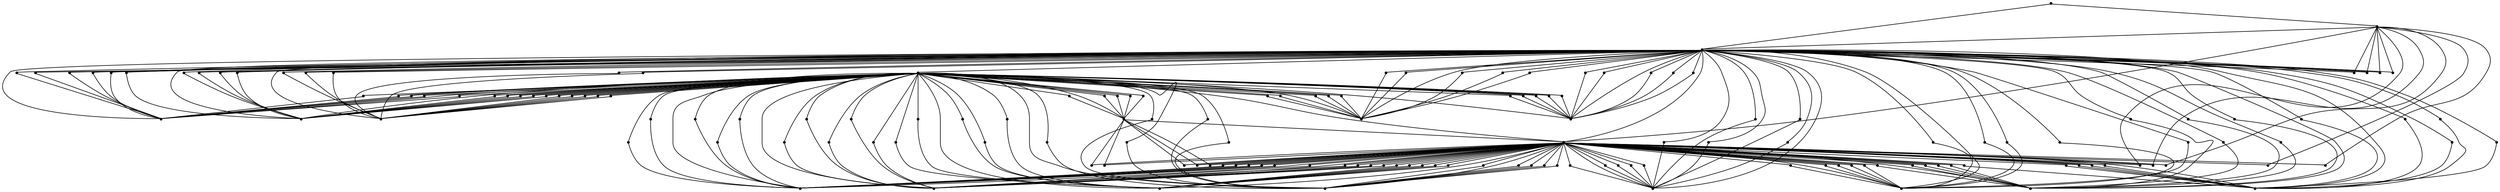 graph {
  node [shape=point,comment="{\"directed\":false,\"doi\":\"10.1007/978-3-030-68766-3_7\",\"figure\":\"1 (1)\"}"]

  v0 [pos="1527.0880281971395,332.96034925213644"]
  v1 [pos="1455.6204332507066,247.98119344492204"]
  v2 [pos="1525.4472244610715,707.4486812411807"]
  v3 [pos="1455.6204332507066,795.2825404858199"]
  v4 [pos="1520.5037018981923,344.36199433947365"]
  v5 [pos="1518.863820194181,696.0471633291202"]
  v6 [pos="1513.921346840194,355.763639426811"]
  v7 [pos="1512.2815923130179,684.6453910665061"]
  v8 [pos="1506.645305733529,520.6839024524043"]
  v9 [pos="1366.5125209970274,453.09049720517794"]
  v10 [pos="1398.9552045296623,502.2269545362692"]
  v11 [pos="1405.5395308286093,490.8251822736552"]
  v12 [pos="1507.3380697501389,367.165411689425"]
  v13 [pos="1402.9537078229241,704.0648014771587"]
  v14 [pos="1323.9578165168189,567.2407364697017"]
  v15 [pos="1429.2839229101394,749.6757057859174"]
  v16 [pos="1376.6234609415003,658.4582211278096"]
  v17 [pos="1437.1612878887645,357.055485888136"]
  v18 [pos="1391.0809871777133,436.87132545890654"]
  v19 [pos="1450.330067663494,334.25219571346145"]
  v20 [pos="1421.8755225120362,382.93857974010007"]
  v21 [pos="1412.1218858866077,479.42366436159466"]
  v22 [pos="1500.7546654832481,378.56705677676223"]
  v23 [pos="1401.6806041121947,417.9145787051059"]
  v24 [pos="1417.4143498916044,391.26054832542445"]
  v25 [pos="1393.2814007837317,389.4435951463587"]
  v26 [pos="1463.4946506026556,311.4487783635102"]
  v27 [pos="1397.6633422357118,425.4654835874362"]
  v28 [pos="1430.578932830766,368.45937243972617"]
  v29 [pos="1426.3772327487504,351.0098593753527"]
  v30 [pos="1375.8932115526572,436.3463459164426"]
  v31 [pos="1410.831994833606,402.6665173721716"]
  v32 [pos="1392.37075105388,513.6327964077395"]
  v33 [pos="1443.7466633966037,345.6538408007988"]
  v34 [pos="1456.9122955446571,322.85055062612423"]
  v35 [pos="1364.870540875232,587.3186604634159"]
  v36 [pos="1397.3153228256513,538.186272741181"]
  v37 [pos="1505.6992372550196,673.2436188038921"]
  v38 [pos="1403.8976778836495,549.5880450037951"]
  v39 [pos="1420.233542390241,657.4705779284939"]
  v40 [pos="1435.5193077669692,683.3535446051812"]
  v41 [pos="1409.1901418886462,637.7467099052786"]
  v42 [pos="1424.7363018358471,689.3961507051415"]
  v43 [pos="1461.8526704808603,728.96444891394"]
  v44 [pos="1415.772369769809,649.1484821678927"]
  v45 [pos="1428.9369527089707,671.9477027337109"]
  v46 [pos="1448.688087541699,706.1568347798557"]
  v47 [pos="1499.1170093738565,661.8421008918317"]
  v48 [pos="1455.2704425996972,717.562676651326"]
  v49 [pos="1400.0407224081835,622.494578963488"]
  v50 [pos="1374.2554282664305,604.0628117521513"]
  v51 [pos="1389.4391342327533,603.5419018185437"]
  v52 [pos="1442.1037612427517,694.7593864766515"]
  v53 [pos="1396.0213621139164,614.9434197306041"]
  v54 [pos="1410.482004182597,560.9854933069992"]
  v55 [pos="1391.6415190797202,650.9653081716817"]
  v56 [pos="1390.7329677676528,526.7804308697107"]
  v57 [pos="1190.656335493603,705.006661576841"]
  v58 [pos="1429.2839229101394,293.58790096954783"]
  v59 [pos="1402.9537078229241,339.1988052783066"]
  v60 [pos="1323.9578165168189,476.0229974610403"]
  v61 [pos="1376.6234609415003,384.8055128029325"]
  v62 [pos="1395.0805396798673,271.9513167838668"]
  v63 [pos="1393.4418343615835,768.4617833183066"]
  v64 [pos="1388.4972625898122,283.3488922623477"]
  v65 [pos="1386.859479303585,757.0602654062461"]
  v66 [pos="1381.9149075318137,294.75473413381803"]
  v67 [pos="1380.2771242455865,745.6544235347758"]
  v68 [pos="1379.3770937814902,323.8757105320841"]
  v69 [pos="1377.7351136596951,716.533319961233"]
  v70 [pos="1375.3326796506506,306.15637922115536"]
  v71 [pos="1373.6906995288552,734.2569752315717"]
  v72 [pos="1368.748226174868,317.5539546996363"]
  v73 [pos="1367.108471647692,722.8552029689577"]
  v74 [pos="1362.6410037739083,371.7535141490846"]
  v75 [pos="1362.1649490848129,328.9638661799629"]
  v76 [pos="1360.9981016200563,668.6556435195093"]
  v77 [pos="1360.5261165896939,711.4493610974873"]
  v78 [pos="1353.9772090394044,343.73692785419973"]
  v79 [pos="1352.3352289176091,696.6721026391174"]
  v80 [pos="1348.9993169367594,351.76308674578104"]
  v81 [pos="1347.3615336505322,688.6460709228128"]
  v82 [pos="1344.654892651221,227.63238611170982"]
  v83 [pos="1343.0129125294256,812.7767715568841"]
  v84 [pos="1342.416961878761,363.1689286172515"]
  v85 [pos="1340.7791785925338,677.2442986601988"]
  v86 [pos="1338.0725375932225,239.03403119904704"]
  v87 [pos="1336.4305574714272,801.3749992942701"]
  v88 [pos="1333.7822906395627,378.7171236033387"]
  v89 [pos="1332.1403105177674,661.6920340652553"]
  v90 [pos="1331.4903097120591,250.43567628638414"]
  v91 [pos="1330.715166900322,410.2634597046889"]
  v92 [pos="1329.8462311724802,789.9734813822097"]
  v93 [pos="1329.2502805218153,385.9681491830696"]
  v94 [pos="1329.0710883607426,630.1497675727612"]
  v95 [pos="1327.610398817804,654.4410084855242"]
  v96 [pos="1324.9058562362768,261.83732137372147"]
  v97 [pos="1267.0716816326922,628.5829681630818"]
  v98 [pos="1323.261904873533,778.5717091195957"]
  v99 [pos="1322.6680526406521,397.3708434664402"]
  v100 [pos="1321.0281709366411,643.0351666140539"]
  v101 [pos="1320.9021068985548,426.75758439931485"]
  v102 [pos="1319.2632744034356,613.6515732692791"]
  v103 [pos="1318.3215299373298,273.2390936363355"]
  v104 [pos="1316.6795498155345,767.1699368569816"]
  v105 [pos="1275.2958896356506,400.4284868517543"]
  v106 [pos="1273.6539095138553,639.9847404256958"]
  v107 [pos="1268.713534577652,411.82618950551216"]
  v108 [pos="1262.129208278705,423.2320313769824"]
  v109 [pos="1260.4872281569096,617.1801467044345"]
  v110 [pos="1255.5447548029224,434.6335492890429"]
  v111 [pos="1253.9029018579624,605.7753540289975"]
  v112 [pos="1243.3220435067021,441.6887249425639"]
  v113 [pos="1243.3199450889183,520.6839024524043"]
  v114 [pos="1190.656335493603,336.3608889774141"]
  v115 [pos="1243.3220435067021,599.6788256116911"]
  v116 [pos="1230.1574605675407,441.688724942564"]
  v117 [pos="1230.1574605675407,599.6788256116911"]
  v118 [pos="1216.988680792811,441.6887249425639"]
  v119 [pos="1216.988680792811,599.6788256116911"]
  v120 [pos="1203.8240978536494,441.6887249425639"]
  v121 [pos="1203.8240978536494,494.35073529598753"]
  v122 [pos="1203.8240978536494,547.0168152582675"]
  v123 [pos="1203.8240978536494,599.6788256116911"]
  v124 [pos="1058.9968345921825,415.3558121367008"]
  v125 [pos="1045.830121441028,415.3558121367008"]
  v126 [pos="1032.6634718782916,415.3558121367008"]
  v127 [pos="1045.830121441028,481.18631369748414"]
  v128 [pos="1115.3870434066835,481.4821233912271"]
  v129 [pos="1085.3302608944914,481.18631369748414"]
  v130 [pos="1155.7768802063665,481.4821233912272"]
  v131 [pos="1177.4907351397583,481.18631369748414"]
  v132 [pos="1164.3261522005969,481.18631369748414"]
  v133 [pos="1184.6303472962525,494.59669228124085"]
  v134 [pos="1135.3193416414329,502.98949749572034"]
  v135 [pos="1019.4967905213458,415.3558121367008"]
  v136 [pos="1072.1625303286537,415.3558121367008"]
  v137 [pos="1137.9927894867055,481.18631369748414"]
  v138 [pos="1098.4948438336528,481.18631369748414"]
  v139 [pos="1072.1625303286537,481.18631369748414"]
  v140 [pos="1085.486497636775,493.54647884575934"]
  v141 [pos="1124.8271573386521,481.18631369748414"]
  v142 [pos="1058.9968345921825,481.18631369748414"]
  v143 [pos="1032.6634718782914,481.18631369748414"]
  v144 [pos="1085.486497636775,547.8170020996395"]
  v145 [pos="1085.3302608944914,560.1812368567709"]
  v146 [pos="1184.6303472962525,546.7667886641578"]
  v147 [pos="1135.3193416414324,538.3739834496782"]
  v148 [pos="1072.1625303286537,560.1812368567709"]
  v149 [pos="1115.387043406683,559.8854271630278"]
  v150 [pos="1137.9927894867055,560.1812368567709"]
  v151 [pos="1124.8271573386521,560.1812368567709"]
  v152 [pos="1177.4907351397583,560.1812368567709"]
  v153 [pos="1019.4967905213458,626.0117384175542"]
  v154 [pos="1045.830121441028,560.1812368567709"]
  v155 [pos="1072.1625303286537,626.0117384175542"]
  v156 [pos="1155.776880206367,559.8854271630278"]
  v157 [pos="1164.3261522005969,560.1812368567709"]
  v158 [pos="1032.6634718782916,560.181236856771"]
  v159 [pos="1098.4948438336532,560.181236856771"]
  v160 [pos="1058.9968345921825,560.1812368567709"]
  v161 [pos="1085.3281624767073,520.6839024524043"]
  v162 [pos="979.9998940771851,520.6839024524043"]
  v163 [pos="1032.6624067722948,520.6839024524043"]
  v164 [pos="1137.9948879044896,520.6839024524043"]
  v165 [pos="1032.6634718782911,626.0117384175542"]
  v166 [pos="1045.830121441028,626.0117384175542"]
  v167 [pos="1058.9968345921825,626.0117384175542"]

  v0 -- v1 [id="-1",pos="1527.0880281971395,332.96034925213644 1455.6204332507066,247.98119344492204 1455.6204332507066,247.98119344492204 1455.6204332507066,247.98119344492204"]
  v162 -- v114 [id="-2",pos="979.9998940771851,520.6839024524043 1190.656335493603,336.3608889774141 1190.656335493603,336.3608889774141 1190.656335493603,336.3608889774141"]
  v153 -- v162 [id="-3",pos="1019.4967905213458,626.0117384175542 979.9998940771851,520.6839024524043 979.9998940771851,520.6839024524043 979.9998940771851,520.6839024524043"]
  v135 -- v162 [id="-4",pos="1019.4967905213458,415.3558121367008 979.9998940771851,520.6839024524043 979.9998940771851,520.6839024524043 979.9998940771851,520.6839024524043"]
  v2 -- v3 [id="-5",pos="1525.4472244610715,707.4486812411807 1455.6204332507066,795.2825404858199 1455.6204332507066,795.2825404858199 1455.6204332507066,795.2825404858199"]
  v4 -- v1 [id="-6",pos="1520.5037018981923,344.36199433947365 1455.6204332507066,247.98119344492204 1455.6204332507066,247.98119344492204 1455.6204332507066,247.98119344492204"]
  v5 -- v3 [id="-7",pos="1518.863820194181,696.0471633291202 1455.6204332507066,795.2825404858199 1455.6204332507066,795.2825404858199 1455.6204332507066,795.2825404858199"]
  v6 -- v1 [id="-8",pos="1513.921346840194,355.763639426811 1455.6204332507066,247.98119344492204 1455.6204332507066,247.98119344492204 1455.6204332507066,247.98119344492204"]
  v7 -- v3 [id="-9",pos="1512.2815923130179,684.6453910665061 1455.6204332507066,795.2825404858199 1455.6204332507066,795.2825404858199 1455.6204332507066,795.2825404858199"]
  v8 -- v9 [id="-10",pos="1506.645305733529,520.6839024524043 1366.5125209970274,453.09049720517794 1366.5125209970274,453.09049720517794 1366.5125209970274,453.09049720517794"]
  v8 -- v10 [id="-11",pos="1506.645305733529,520.6839024524043 1398.9552045296623,502.2269545362692 1398.9552045296623,502.2269545362692 1398.9552045296623,502.2269545362692"]
  v165 -- v162 [id="-12",pos="1032.6634718782911,626.0117384175542 979.9998940771851,520.6839024524043 979.9998940771851,520.6839024524043 979.9998940771851,520.6839024524043"]
  v158 -- v163 [id="-13",pos="1032.6634718782916,560.181236856771 1032.6624067722948,520.6839024524043 1032.6624067722948,520.6839024524043 1032.6624067722948,520.6839024524043"]
  v163 -- v114 [id="-14",pos="1032.6624067722948,520.6839024524043 1190.656335493603,336.3608889774141 1190.656335493603,336.3608889774141 1190.656335493603,336.3608889774141"]
  v143 -- v163 [id="-15",pos="1032.6634718782914,481.18631369748414 1032.6624067722948,520.6839024524043 1032.6624067722948,520.6839024524043 1032.6624067722948,520.6839024524043"]
  v126 -- v162 [id="-16",pos="1032.6634718782916,415.3558121367008 979.9998940771851,520.6839024524043 979.9998940771851,520.6839024524043 979.9998940771851,520.6839024524043"]
  v8 -- v11 [id="-17",pos="1506.645305733529,520.6839024524043 1405.5395308286093,490.8251822736552 1405.5395308286093,490.8251822736552 1405.5395308286093,490.8251822736552"]
  v8 -- v6 [id="-18",pos="1506.645305733529,520.6839024524043 1513.921346840194,355.763639426811 1513.921346840194,355.763639426811 1513.921346840194,355.763639426811"]
  v166 -- v162 [id="-19",pos="1045.830121441028,626.0117384175542 979.9998940771851,520.6839024524043 979.9998940771851,520.6839024524043 979.9998940771851,520.6839024524043"]
  v154 -- v163 [id="-20",pos="1045.830121441028,560.1812368567709 1032.6624067722948,520.6839024524043 1032.6624067722948,520.6839024524043 1032.6624067722948,520.6839024524043"]
  v127 -- v163 [id="-21",pos="1045.830121441028,481.18631369748414 1032.6624067722948,520.6839024524043 1032.6624067722948,520.6839024524043 1032.6624067722948,520.6839024524043"]
  v125 -- v162 [id="-22",pos="1045.830121441028,415.3558121367008 979.9998940771851,520.6839024524043 979.9998940771851,520.6839024524043 979.9998940771851,520.6839024524043"]
  v167 -- v162 [id="-23",pos="1058.9968345921825,626.0117384175542 979.9998940771851,520.6839024524043 979.9998940771851,520.6839024524043 979.9998940771851,520.6839024524043"]
  v160 -- v163 [id="-24",pos="1058.9968345921825,560.1812368567709 1032.6624067722948,520.6839024524043 1032.6624067722948,520.6839024524043 1032.6624067722948,520.6839024524043"]
  v142 -- v163 [id="-25",pos="1058.9968345921825,481.18631369748414 1032.6624067722948,520.6839024524043 1032.6624067722948,520.6839024524043 1032.6624067722948,520.6839024524043"]
  v124 -- v162 [id="-26",pos="1058.9968345921825,415.3558121367008 979.9998940771851,520.6839024524043 979.9998940771851,520.6839024524043 979.9998940771851,520.6839024524043"]
  v155 -- v162 [id="-27",pos="1072.1625303286537,626.0117384175542 979.9998940771851,520.6839024524043 979.9998940771851,520.6839024524043 979.9998940771851,520.6839024524043"]
  v148 -- v163 [id="-28",pos="1072.1625303286537,560.1812368567709 1032.6624067722948,520.6839024524043 1032.6624067722948,520.6839024524043 1032.6624067722948,520.6839024524043"]
  v139 -- v163 [id="-29",pos="1072.1625303286537,481.18631369748414 1032.6624067722948,520.6839024524043 1032.6624067722948,520.6839024524043 1032.6624067722948,520.6839024524043"]
  v136 -- v162 [id="-30",pos="1072.1625303286537,415.3558121367008 979.9998940771851,520.6839024524043 979.9998940771851,520.6839024524043 979.9998940771851,520.6839024524043"]
  v8 -- v4 [id="-31",pos="1506.645305733529,520.6839024524043 1520.5037018981923,344.36199433947365 1520.5037018981923,344.36199433947365 1520.5037018981923,344.36199433947365"]
  v145 -- v163 [id="-32",pos="1085.3302608944914,560.1812368567709 1032.6624067722948,520.6839024524043 1032.6624067722948,520.6839024524043 1032.6624067722948,520.6839024524043"]
  v161 -- v114 [id="-33",pos="1085.3281624767073,520.6839024524043 1190.656335493603,336.3608889774141 1190.656335493603,336.3608889774141 1190.656335493603,336.3608889774141"]
  v129 -- v163 [id="-34",pos="1085.3302608944914,481.18631369748414 1032.6624067722948,520.6839024524043 1032.6624067722948,520.6839024524043 1032.6624067722948,520.6839024524043"]
  v144 -- v161 [id="-35",pos="1085.486497636775,547.8170020996395 1085.3281624767073,520.6839024524043 1085.3281624767073,520.6839024524043 1085.3281624767073,520.6839024524043"]
  v140 -- v161 [id="-36",pos="1085.486497636775,493.54647884575934 1085.3281624767073,520.6839024524043 1085.3281624767073,520.6839024524043 1085.3281624767073,520.6839024524043"]
  v8 -- v12 [id="-37",pos="1506.645305733529,520.6839024524043 1507.3380697501389,367.165411689425 1507.3380697501389,367.165411689425 1507.3380697501389,367.165411689425"]
  v8 -- v13 [id="-38",pos="1506.645305733529,520.6839024524043 1402.9537078229241,704.0648014771587 1402.9537078229241,704.0648014771587 1402.9537078229241,704.0648014771587"]
  v8 -- v14 [id="-39",pos="1506.645305733529,520.6839024524043 1323.9578165168189,567.2407364697017 1323.9578165168189,567.2407364697017 1323.9578165168189,567.2407364697017"]
  v8 -- v15 [id="-40",pos="1506.645305733529,520.6839024524043 1429.2839229101394,749.6757057859174 1429.2839229101394,749.6757057859174 1429.2839229101394,749.6757057859174"]
  v8 -- v3 [id="-41",pos="1506.645305733529,520.6839024524043 1455.6204332507066,795.2825404858199 1455.6204332507066,795.2825404858199 1455.6204332507066,795.2825404858199"]
  v8 -- v16 [id="-42",pos="1506.645305733529,520.6839024524043 1376.6234609415003,658.4582211278096 1376.6234609415003,658.4582211278096 1376.6234609415003,658.4582211278096"]
  v8 -- v17 [id="-43",pos="1506.645305733529,520.6839024524043 1437.1612878887645,357.055485888136 1437.1612878887645,357.055485888136 1437.1612878887645,357.055485888136"]
  v8 -- v18 [id="-44",pos="1506.645305733529,520.6839024524043 1391.0809871777133,436.87132545890654 1391.0809871777133,436.87132545890654 1391.0809871777133,436.87132545890654"]
  v159 -- v161 [id="-45",pos="1098.4948438336532,560.181236856771 1085.3281624767073,520.6839024524043 1085.3281624767073,520.6839024524043 1085.3281624767073,520.6839024524043"]
  v138 -- v161 [id="-46",pos="1098.4948438336528,481.18631369748414 1085.3281624767073,520.6839024524043 1085.3281624767073,520.6839024524043 1085.3281624767073,520.6839024524043"]
  v8 -- v19 [id="-47",pos="1506.645305733529,520.6839024524043 1450.330067663494,334.25219571346145 1450.330067663494,334.25219571346145 1450.330067663494,334.25219571346145"]
  v8 -- v20 [id="-48",pos="1506.645305733529,520.6839024524043 1421.8755225120362,382.93857974010007 1421.8755225120362,382.93857974010007 1421.8755225120362,382.93857974010007"]
  v8 -- v21 [id="-49",pos="1506.645305733529,520.6839024524043 1412.1218858866077,479.42366436159466 1412.1218858866077,479.42366436159466 1412.1218858866077,479.42366436159466"]
  v8 -- v22 [id="-50",pos="1506.645305733529,520.6839024524043 1500.7546654832481,378.56705677676223 1500.7546654832481,378.56705677676223 1500.7546654832481,378.56705677676223"]
  v8 -- v23 [id="-51",pos="1506.645305733529,520.6839024524043 1401.6806041121947,417.9145787051059 1401.6806041121947,417.9145787051059 1401.6806041121947,417.9145787051059"]
  v149 -- v161 [id="-52",pos="1115.387043406683,559.8854271630278 1085.3281624767073,520.6839024524043 1085.3281624767073,520.6839024524043 1085.3281624767073,520.6839024524043"]
  v128 -- v161 [id="-53",pos="1115.3870434066835,481.4821233912271 1085.3281624767073,520.6839024524043 1085.3281624767073,520.6839024524043 1085.3281624767073,520.6839024524043"]
  v151 -- v161 [id="-54",pos="1124.8271573386521,560.1812368567709 1085.3281624767073,520.6839024524043 1085.3281624767073,520.6839024524043 1085.3281624767073,520.6839024524043"]
  v141 -- v161 [id="-55",pos="1124.8271573386521,481.18631369748414 1085.3281624767073,520.6839024524043 1085.3281624767073,520.6839024524043 1085.3281624767073,520.6839024524043"]
  v147 -- v164 [id="-56",pos="1135.3193416414324,538.3739834496782 1137.9948879044896,520.6839024524043 1137.9948879044896,520.6839024524043 1137.9948879044896,520.6839024524043"]
  v134 -- v164 [id="-57",pos="1135.3193416414329,502.98949749572034 1137.9948879044896,520.6839024524043 1137.9948879044896,520.6839024524043 1137.9948879044896,520.6839024524043"]
  v150 -- v161 [id="-58",pos="1137.9927894867055,560.1812368567709 1085.3281624767073,520.6839024524043 1085.3281624767073,520.6839024524043 1085.3281624767073,520.6839024524043"]
  v164 -- v114 [id="-59",pos="1137.9948879044896,520.6839024524043 1190.656335493603,336.3608889774141 1190.656335493603,336.3608889774141 1190.656335493603,336.3608889774141"]
  v137 -- v161 [id="-60",pos="1137.9927894867055,481.18631369748414 1085.3281624767073,520.6839024524043 1085.3281624767073,520.6839024524043 1085.3281624767073,520.6839024524043"]
  v156 -- v164 [id="-61",pos="1155.776880206367,559.8854271630278 1137.9948879044896,520.6839024524043 1137.9948879044896,520.6839024524043 1137.9948879044896,520.6839024524043"]
  v130 -- v164 [id="-62",pos="1155.7768802063665,481.4821233912272 1137.9948879044896,520.6839024524043 1137.9948879044896,520.6839024524043 1137.9948879044896,520.6839024524043"]
  v157 -- v164 [id="-63",pos="1164.3261522005969,560.1812368567709 1137.9948879044896,520.6839024524043 1137.9948879044896,520.6839024524043 1137.9948879044896,520.6839024524043"]
  v132 -- v164 [id="-64",pos="1164.3261522005969,481.18631369748414 1137.9948879044896,520.6839024524043 1137.9948879044896,520.6839024524043 1137.9948879044896,520.6839024524043"]
  v152 -- v164 [id="-65",pos="1177.4907351397583,560.1812368567709 1137.9948879044896,520.6839024524043 1137.9948879044896,520.6839024524043 1137.9948879044896,520.6839024524043"]
  v131 -- v164 [id="-66",pos="1177.4907351397583,481.18631369748414 1137.9948879044896,520.6839024524043 1137.9948879044896,520.6839024524043 1137.9948879044896,520.6839024524043"]
  v146 -- v164 [id="-67",pos="1184.6303472962525,546.7667886641578 1137.9948879044896,520.6839024524043 1137.9948879044896,520.6839024524043 1137.9948879044896,520.6839024524043"]
  v133 -- v164 [id="-68",pos="1184.6303472962525,494.59669228124085 1137.9948879044896,520.6839024524043 1137.9948879044896,520.6839024524043 1137.9948879044896,520.6839024524043"]
  v57 -- v97 [id="-69",pos="1190.656335493603,705.006661576841 1267.0716816326922,628.5829681630818 1267.0716816326922,628.5829681630818 1267.0716816326922,628.5829681630818"]
  v57 -- v109 [id="-70",pos="1190.656335493603,705.006661576841 1260.4872281569096,617.1801467044345 1260.4872281569096,617.1801467044345 1260.4872281569096,617.1801467044345"]
  v57 -- v98 [id="-71",pos="1190.656335493603,705.006661576841 1323.261904873533,778.5717091195957 1323.261904873533,778.5717091195957 1323.261904873533,778.5717091195957"]
  v57 -- v102 [id="-72",pos="1190.656335493603,705.006661576841 1319.2632744034356,613.6515732692791 1319.2632744034356,613.6515732692791 1319.2632744034356,613.6515732692791"]
  v57 -- v87 [id="-73",pos="1190.656335493603,705.006661576841 1336.4305574714272,801.3749992942701 1336.4305574714272,801.3749992942701 1336.4305574714272,801.3749992942701"]
  v57 -- v92 [id="-74",pos="1190.656335493603,705.006661576841 1329.8462311724802,789.9734813822097 1329.8462311724802,789.9734813822097 1329.8462311724802,789.9734813822097"]
  v57 -- v114 [id="-75",pos="1190.656335493603,705.006661576841 1190.656335493603,336.3608889774141 1190.656335493603,336.3608889774141 1190.656335493603,336.3608889774141"]
  v114 -- v8 [id="-76",pos="1190.656335493603,336.3608889774141 1506.645305733529,520.6839024524043 1506.645305733529,520.6839024524043 1506.645305733529,520.6839024524043"]
  v57 -- v167 [id="-77",pos="1190.656335493603,705.006661576841 1058.9968345921825,626.0117384175542 1058.9968345921825,626.0117384175542 1058.9968345921825,626.0117384175542"]
  v57 -- v122 [id="-78",pos="1190.656335493603,705.006661576841 1203.8240978536494,547.0168152582675 1203.8240978536494,547.0168152582675 1203.8240978536494,547.0168152582675"]
  v57 -- v166 [id="-79",pos="1190.656335493603,705.006661576841 1045.830121441028,626.0117384175542 1045.830121441028,626.0117384175542 1045.830121441028,626.0117384175542"]
  v57 -- v119 [id="-80",pos="1190.656335493603,705.006661576841 1216.988680792811,599.6788256116911 1216.988680792811,599.6788256116911 1216.988680792811,599.6788256116911"]
  v57 -- v165 [id="-81",pos="1190.656335493603,705.006661576841 1032.6634718782911,626.0117384175542 1032.6634718782911,626.0117384175542 1032.6634718782911,626.0117384175542"]
  v57 -- v117 [id="-82",pos="1190.656335493603,705.006661576841 1230.1574605675407,599.6788256116911 1230.1574605675407,599.6788256116911 1230.1574605675407,599.6788256116911"]
  v57 -- v164 [id="-83",pos="1190.656335493603,705.006661576841 1137.9948879044896,520.6839024524043 1137.9948879044896,520.6839024524043 1137.9948879044896,520.6839024524043"]
  v57 -- v163 [id="-84",pos="1190.656335493603,705.006661576841 1032.6624067722948,520.6839024524043 1032.6624067722948,520.6839024524043 1032.6624067722948,520.6839024524043"]
  v57 -- v162 [id="-85",pos="1190.656335493603,705.006661576841 979.9998940771851,520.6839024524043 979.9998940771851,520.6839024524043 979.9998940771851,520.6839024524043"]
  v57 -- v113 [id="-86",pos="1190.656335493603,705.006661576841 1243.3199450889183,520.6839024524043 1243.3199450889183,520.6839024524043 1243.3199450889183,520.6839024524043"]
  v57 -- v161 [id="-87",pos="1190.656335493603,705.006661576841 1085.3281624767073,520.6839024524043 1085.3281624767073,520.6839024524043 1085.3281624767073,520.6839024524043"]
  v57 -- v160 [id="-88",pos="1190.656335493603,705.006661576841 1058.9968345921825,560.1812368567709 1058.9968345921825,560.1812368567709 1058.9968345921825,560.1812368567709"]
  v57 -- v115 [id="-89",pos="1190.656335493603,705.006661576841 1243.3220435067021,599.6788256116911 1243.3220435067021,599.6788256116911 1243.3220435067021,599.6788256116911"]
  v57 -- v159 [id="-90",pos="1190.656335493603,705.006661576841 1098.4948438336532,560.181236856771 1098.4948438336532,560.181236856771 1098.4948438336532,560.181236856771"]
  v57 -- v158 [id="-91",pos="1190.656335493603,705.006661576841 1032.6634718782916,560.181236856771 1032.6634718782916,560.181236856771 1032.6634718782916,560.181236856771"]
  v57 -- v157 [id="-92",pos="1190.656335493603,705.006661576841 1164.3261522005969,560.1812368567709 1164.3261522005969,560.1812368567709 1164.3261522005969,560.1812368567709"]
  v57 -- v156 [id="-93",pos="1190.656335493603,705.006661576841 1155.776880206367,559.8854271630278 1155.776880206367,559.8854271630278 1155.776880206367,559.8854271630278"]
  v57 -- v155 [id="-94",pos="1190.656335493603,705.006661576841 1072.1625303286537,626.0117384175542 1072.1625303286537,626.0117384175542 1072.1625303286537,626.0117384175542"]
  v57 -- v154 [id="-95",pos="1190.656335493603,705.006661576841 1045.830121441028,560.1812368567709 1045.830121441028,560.1812368567709 1045.830121441028,560.1812368567709"]
  v57 -- v153 [id="-96",pos="1190.656335493603,705.006661576841 1019.4967905213458,626.0117384175542 1019.4967905213458,626.0117384175542 1019.4967905213458,626.0117384175542"]
  v57 -- v152 [id="-97",pos="1190.656335493603,705.006661576841 1177.4907351397583,560.1812368567709 1177.4907351397583,560.1812368567709 1177.4907351397583,560.1812368567709"]
  v57 -- v151 [id="-98",pos="1190.656335493603,705.006661576841 1124.8271573386521,560.1812368567709 1124.8271573386521,560.1812368567709 1124.8271573386521,560.1812368567709"]
  v57 -- v150 [id="-99",pos="1190.656335493603,705.006661576841 1137.9927894867055,560.1812368567709 1137.9927894867055,560.1812368567709 1137.9927894867055,560.1812368567709"]
  v57 -- v149 [id="-100",pos="1190.656335493603,705.006661576841 1115.387043406683,559.8854271630278 1115.387043406683,559.8854271630278 1115.387043406683,559.8854271630278"]
  v57 -- v148 [id="-101",pos="1190.656335493603,705.006661576841 1072.1625303286537,560.1812368567709 1072.1625303286537,560.1812368567709 1072.1625303286537,560.1812368567709"]
  v57 -- v147 [id="-102",pos="1190.656335493603,705.006661576841 1135.3193416414324,538.3739834496782 1135.3193416414324,538.3739834496782 1135.3193416414324,538.3739834496782"]
  v57 -- v146 [id="-103",pos="1190.656335493603,705.006661576841 1184.6303472962525,546.7667886641578 1184.6303472962525,546.7667886641578 1184.6303472962525,546.7667886641578"]
  v57 -- v145 [id="-104",pos="1190.656335493603,705.006661576841 1085.3302608944914,560.1812368567709 1085.3302608944914,560.1812368567709 1085.3302608944914,560.1812368567709"]
  v57 -- v123 [id="-105",pos="1190.656335493603,705.006661576841 1203.8240978536494,599.6788256116911 1203.8240978536494,599.6788256116911 1203.8240978536494,599.6788256116911"]
  v57 -- v144 [id="-106",pos="1190.656335493603,705.006661576841 1085.486497636775,547.8170020996395 1085.486497636775,547.8170020996395 1085.486497636775,547.8170020996395"]
  v57 -- v77 [id="-107",pos="1190.656335493603,705.006661576841 1360.5261165896939,711.4493610974873 1360.5261165896939,711.4493610974873 1360.5261165896939,711.4493610974873"]
  v57 -- v79 [id="-108",pos="1190.656335493603,705.006661576841 1352.3352289176091,696.6721026391174 1352.3352289176091,696.6721026391174 1352.3352289176091,696.6721026391174"]
  v57 -- v67 [id="-109",pos="1190.656335493603,705.006661576841 1380.2771242455865,745.6544235347758 1380.2771242455865,745.6544235347758 1380.2771242455865,745.6544235347758"]
  v57 -- v65 [id="-110",pos="1190.656335493603,705.006661576841 1386.859479303585,757.0602654062461 1386.859479303585,757.0602654062461 1386.859479303585,757.0602654062461"]
  v57 -- v111 [id="-111",pos="1190.656335493603,705.006661576841 1253.9029018579624,605.7753540289975 1253.9029018579624,605.7753540289975 1253.9029018579624,605.7753540289975"]
  v57 -- v63 [id="-112",pos="1190.656335493603,705.006661576841 1393.4418343615835,768.4617833183066 1393.4418343615835,768.4617833183066 1393.4418343615835,768.4617833183066"]
  v57 -- v89 [id="-113",pos="1190.656335493603,705.006661576841 1332.1403105177674,661.6920340652553 1332.1403105177674,661.6920340652553 1332.1403105177674,661.6920340652553"]
  v57 -- v95 [id="-114",pos="1190.656335493603,705.006661576841 1327.610398817804,654.4410084855242 1327.610398817804,654.4410084855242 1327.610398817804,654.4410084855242"]
  v57 -- v104 [id="-115",pos="1190.656335493603,705.006661576841 1316.6795498155345,767.1699368569816 1316.6795498155345,767.1699368569816 1316.6795498155345,767.1699368569816"]
  v57 -- v94 [id="-116",pos="1190.656335493603,705.006661576841 1329.0710883607426,630.1497675727612 1329.0710883607426,630.1497675727612 1329.0710883607426,630.1497675727612"]
  v57 -- v83 [id="-117",pos="1190.656335493603,705.006661576841 1343.0129125294256,812.7767715568841 1343.0129125294256,812.7767715568841 1343.0129125294256,812.7767715568841"]
  v57 -- v69 [id="-118",pos="1190.656335493603,705.006661576841 1377.7351136596951,716.533319961233 1377.7351136596951,716.533319961233 1377.7351136596951,716.533319961233"]
  v57 -- v81 [id="-119",pos="1190.656335493603,705.006661576841 1347.3615336505322,688.6460709228128 1347.3615336505322,688.6460709228128 1347.3615336505322,688.6460709228128"]
  v57 -- v106 [id="-120",pos="1190.656335493603,705.006661576841 1273.6539095138553,639.9847404256958 1273.6539095138553,639.9847404256958 1273.6539095138553,639.9847404256958"]
  v57 -- v85 [id="-121",pos="1190.656335493603,705.006661576841 1340.7791785925338,677.2442986601988 1340.7791785925338,677.2442986601988 1340.7791785925338,677.2442986601988"]
  v57 -- v76 [id="-122",pos="1190.656335493603,705.006661576841 1360.9981016200563,668.6556435195093 1360.9981016200563,668.6556435195093 1360.9981016200563,668.6556435195093"]
  v57 -- v73 [id="-123",pos="1190.656335493603,705.006661576841 1367.108471647692,722.8552029689577 1367.108471647692,722.8552029689577 1367.108471647692,722.8552029689577"]
  v57 -- v100 [id="-124",pos="1190.656335493603,705.006661576841 1321.0281709366411,643.0351666140539 1321.0281709366411,643.0351666140539 1321.0281709366411,643.0351666140539"]
  v57 -- v71 [id="-125",pos="1190.656335493603,705.006661576841 1373.6906995288552,734.2569752315717 1373.6906995288552,734.2569752315717 1373.6906995288552,734.2569752315717"]
  v114 -- v143 [id="-126",pos="1190.656335493603,336.3608889774141 1032.6634718782914,481.18631369748414 1032.6634718782914,481.18631369748414 1032.6634718782914,481.18631369748414"]
  v114 -- v142 [id="-127",pos="1190.656335493603,336.3608889774141 1058.9968345921825,481.18631369748414 1058.9968345921825,481.18631369748414 1058.9968345921825,481.18631369748414"]
  v114 -- v141 [id="-128",pos="1190.656335493603,336.3608889774141 1124.8271573386521,481.18631369748414 1124.8271573386521,481.18631369748414 1124.8271573386521,481.18631369748414"]
  v114 -- v120 [id="-129",pos="1190.656335493603,336.3608889774141 1203.8240978536494,441.6887249425639 1203.8240978536494,441.6887249425639 1203.8240978536494,441.6887249425639"]
  v114 -- v1 [id="-130",pos="1190.656335493603,336.3608889774141 1455.6204332507066,247.98119344492204 1455.6204332507066,247.98119344492204 1455.6204332507066,247.98119344492204"]
  v114 -- v140 [id="-131",pos="1190.656335493603,336.3608889774141 1085.486497636775,493.54647884575934 1085.486497636775,493.54647884575934 1085.486497636775,493.54647884575934"]
  v114 -- v139 [id="-132",pos="1190.656335493603,336.3608889774141 1072.1625303286537,481.18631369748414 1072.1625303286537,481.18631369748414 1072.1625303286537,481.18631369748414"]
  v114 -- v138 [id="-133",pos="1190.656335493603,336.3608889774141 1098.4948438336528,481.18631369748414 1098.4948438336528,481.18631369748414 1098.4948438336528,481.18631369748414"]
  v114 -- v137 [id="-134",pos="1190.656335493603,336.3608889774141 1137.9927894867055,481.18631369748414 1137.9927894867055,481.18631369748414 1137.9927894867055,481.18631369748414"]
  v114 -- v136 [id="-135",pos="1190.656335493603,336.3608889774141 1072.1625303286537,415.3558121367008 1072.1625303286537,415.3558121367008 1072.1625303286537,415.3558121367008"]
  v114 -- v135 [id="-136",pos="1190.656335493603,336.3608889774141 1019.4967905213458,415.3558121367008 1019.4967905213458,415.3558121367008 1019.4967905213458,415.3558121367008"]
  v114 -- v134 [id="-137",pos="1190.656335493603,336.3608889774141 1135.3193416414329,502.98949749572034 1135.3193416414329,502.98949749572034 1135.3193416414329,502.98949749572034"]
  v114 -- v133 [id="-138",pos="1190.656335493603,336.3608889774141 1184.6303472962525,494.59669228124085 1184.6303472962525,494.59669228124085 1184.6303472962525,494.59669228124085"]
  v114 -- v132 [id="-139",pos="1190.656335493603,336.3608889774141 1164.3261522005969,481.18631369748414 1164.3261522005969,481.18631369748414 1164.3261522005969,481.18631369748414"]
  v114 -- v60 [id="-140",pos="1190.656335493603,336.3608889774141 1323.9578165168189,476.0229974610403 1323.9578165168189,476.0229974610403 1323.9578165168189,476.0229974610403"]
  v114 -- v112 [id="-141",pos="1190.656335493603,336.3608889774141 1243.3220435067021,441.6887249425639 1243.3220435067021,441.6887249425639 1243.3220435067021,441.6887249425639"]
  v114 -- v131 [id="-142",pos="1190.656335493603,336.3608889774141 1177.4907351397583,481.18631369748414 1177.4907351397583,481.18631369748414 1177.4907351397583,481.18631369748414"]
  v114 -- v58 [id="-143",pos="1190.656335493603,336.3608889774141 1429.2839229101394,293.58790096954783 1429.2839229101394,293.58790096954783 1429.2839229101394,293.58790096954783"]
  v114 -- v130 [id="-144",pos="1190.656335493603,336.3608889774141 1155.7768802063665,481.4821233912272 1155.7768802063665,481.4821233912272 1155.7768802063665,481.4821233912272"]
  v114 -- v129 [id="-145",pos="1190.656335493603,336.3608889774141 1085.3302608944914,481.18631369748414 1085.3302608944914,481.18631369748414 1085.3302608944914,481.18631369748414"]
  v114 -- v128 [id="-146",pos="1190.656335493603,336.3608889774141 1115.3870434066835,481.4821233912271 1115.3870434066835,481.4821233912271 1115.3870434066835,481.4821233912271"]
  v114 -- v59 [id="-147",pos="1190.656335493603,336.3608889774141 1402.9537078229241,339.1988052783066 1402.9537078229241,339.1988052783066 1402.9537078229241,339.1988052783066"]
  v114 -- v61 [id="-148",pos="1190.656335493603,336.3608889774141 1376.6234609415003,384.8055128029325 1376.6234609415003,384.8055128029325 1376.6234609415003,384.8055128029325"]
  v114 -- v127 [id="-149",pos="1190.656335493603,336.3608889774141 1045.830121441028,481.18631369748414 1045.830121441028,481.18631369748414 1045.830121441028,481.18631369748414"]
  v114 -- v118 [id="-150",pos="1190.656335493603,336.3608889774141 1216.988680792811,441.6887249425639 1216.988680792811,441.6887249425639 1216.988680792811,441.6887249425639"]
  v114 -- v116 [id="-151",pos="1190.656335493603,336.3608889774141 1230.1574605675407,441.688724942564 1230.1574605675407,441.688724942564 1230.1574605675407,441.688724942564"]
  v114 -- v121 [id="-152",pos="1190.656335493603,336.3608889774141 1203.8240978536494,494.35073529598753 1203.8240978536494,494.35073529598753 1203.8240978536494,494.35073529598753"]
  v114 -- v126 [id="-153",pos="1190.656335493603,336.3608889774141 1032.6634718782916,415.3558121367008 1032.6634718782916,415.3558121367008 1032.6634718782916,415.3558121367008"]
  v114 -- v125 [id="-154",pos="1190.656335493603,336.3608889774141 1045.830121441028,415.3558121367008 1045.830121441028,415.3558121367008 1045.830121441028,415.3558121367008"]
  v114 -- v124 [id="-155",pos="1190.656335493603,336.3608889774141 1058.9968345921825,415.3558121367008 1058.9968345921825,415.3558121367008 1058.9968345921825,415.3558121367008"]
  v114 -- v86 [id="-156",pos="1190.656335493603,336.3608889774141 1338.0725375932225,239.03403119904704 1338.0725375932225,239.03403119904704 1338.0725375932225,239.03403119904704"]
  v114 -- v90 [id="-157",pos="1190.656335493603,336.3608889774141 1331.4903097120591,250.43567628638414 1331.4903097120591,250.43567628638414 1331.4903097120591,250.43567628638414"]
  v114 -- v107 [id="-158",pos="1190.656335493603,336.3608889774141 1268.713534577652,411.82618950551216 1268.713534577652,411.82618950551216 1268.713534577652,411.82618950551216"]
  v114 -- v108 [id="-159",pos="1190.656335493603,336.3608889774141 1262.129208278705,423.2320313769824 1262.129208278705,423.2320313769824 1262.129208278705,423.2320313769824"]
  v114 -- v96 [id="-160",pos="1190.656335493603,336.3608889774141 1324.9058562362768,261.83732137372147 1324.9058562362768,261.83732137372147 1324.9058562362768,261.83732137372147"]
  v114 -- v101 [id="-161",pos="1190.656335493603,336.3608889774141 1320.9021068985548,426.75758439931485 1320.9021068985548,426.75758439931485 1320.9021068985548,426.75758439931485"]
  v114 -- v62 [id="-162",pos="1190.656335493603,336.3608889774141 1395.0805396798673,271.9513167838668 1395.0805396798673,271.9513167838668 1395.0805396798673,271.9513167838668"]
  v114 -- v78 [id="-163",pos="1190.656335493603,336.3608889774141 1353.9772090394044,343.73692785419973 1353.9772090394044,343.73692785419973 1353.9772090394044,343.73692785419973"]
  v114 -- v75 [id="-164",pos="1190.656335493603,336.3608889774141 1362.1649490848129,328.9638661799629 1362.1649490848129,328.9638661799629 1362.1649490848129,328.9638661799629"]
  v114 -- v74 [id="-165",pos="1190.656335493603,336.3608889774141 1362.6410037739083,371.7535141490846 1362.6410037739083,371.7535141490846 1362.6410037739083,371.7535141490846"]
  v114 -- v88 [id="-166",pos="1190.656335493603,336.3608889774141 1333.7822906395627,378.7171236033387 1333.7822906395627,378.7171236033387 1333.7822906395627,378.7171236033387"]
  v114 -- v84 [id="-167",pos="1190.656335493603,336.3608889774141 1342.416961878761,363.1689286172515 1342.416961878761,363.1689286172515 1342.416961878761,363.1689286172515"]
  v114 -- v82 [id="-168",pos="1190.656335493603,336.3608889774141 1344.654892651221,227.63238611170982 1344.654892651221,227.63238611170982 1344.654892651221,227.63238611170982"]
  v114 -- v64 [id="-169",pos="1190.656335493603,336.3608889774141 1388.4972625898122,283.3488922623477 1388.4972625898122,283.3488922623477 1388.4972625898122,283.3488922623477"]
  v114 -- v80 [id="-170",pos="1190.656335493603,336.3608889774141 1348.9993169367594,351.76308674578104 1348.9993169367594,351.76308674578104 1348.9993169367594,351.76308674578104"]
  v114 -- v93 [id="-171",pos="1190.656335493603,336.3608889774141 1329.2502805218153,385.9681491830696 1329.2502805218153,385.9681491830696 1329.2502805218153,385.9681491830696"]
  v114 -- v70 [id="-172",pos="1190.656335493603,336.3608889774141 1375.3326796506506,306.15637922115536 1375.3326796506506,306.15637922115536 1375.3326796506506,306.15637922115536"]
  v114 -- v72 [id="-173",pos="1190.656335493603,336.3608889774141 1368.748226174868,317.5539546996363 1368.748226174868,317.5539546996363 1368.748226174868,317.5539546996363"]
  v114 -- v99 [id="-174",pos="1190.656335493603,336.3608889774141 1322.6680526406521,397.3708434664402 1322.6680526406521,397.3708434664402 1322.6680526406521,397.3708434664402"]
  v114 -- v91 [id="-175",pos="1190.656335493603,336.3608889774141 1330.715166900322,410.2634597046889 1330.715166900322,410.2634597046889 1330.715166900322,410.2634597046889"]
  v114 -- v103 [id="-176",pos="1190.656335493603,336.3608889774141 1318.3215299373298,273.2390936363355 1318.3215299373298,273.2390936363355 1318.3215299373298,273.2390936363355"]
  v114 -- v66 [id="-177",pos="1190.656335493603,336.3608889774141 1381.9149075318137,294.75473413381803 1381.9149075318137,294.75473413381803 1381.9149075318137,294.75473413381803"]
  v114 -- v110 [id="-178",pos="1190.656335493603,336.3608889774141 1255.5447548029224,434.6335492890429 1255.5447548029224,434.6335492890429 1255.5447548029224,434.6335492890429"]
  v114 -- v68 [id="-179",pos="1190.656335493603,336.3608889774141 1379.3770937814902,323.8757105320841 1379.3770937814902,323.8757105320841 1379.3770937814902,323.8757105320841"]
  v114 -- v105 [id="-180",pos="1190.656335493603,336.3608889774141 1275.2958896356506,400.4284868517543 1275.2958896356506,400.4284868517543 1275.2958896356506,400.4284868517543"]
  v123 -- v113 [id="-181",pos="1203.8240978536494,599.6788256116911 1243.3199450889183,520.6839024524043 1243.3199450889183,520.6839024524043 1243.3199450889183,520.6839024524043"]
  v122 -- v113 [id="-182",pos="1203.8240978536494,547.0168152582675 1243.3199450889183,520.6839024524043 1243.3199450889183,520.6839024524043 1243.3199450889183,520.6839024524043"]
  v121 -- v113 [id="-183",pos="1203.8240978536494,494.35073529598753 1243.3199450889183,520.6839024524043 1243.3199450889183,520.6839024524043 1243.3199450889183,520.6839024524043"]
  v120 -- v113 [id="-184",pos="1203.8240978536494,441.6887249425639 1243.3199450889183,520.6839024524043 1243.3199450889183,520.6839024524043 1243.3199450889183,520.6839024524043"]
  v119 -- v113 [id="-185",pos="1216.988680792811,599.6788256116911 1243.3199450889183,520.6839024524043 1243.3199450889183,520.6839024524043 1243.3199450889183,520.6839024524043"]
  v118 -- v113 [id="-186",pos="1216.988680792811,441.6887249425639 1243.3199450889183,520.6839024524043 1243.3199450889183,520.6839024524043 1243.3199450889183,520.6839024524043"]
  v117 -- v113 [id="-187",pos="1230.1574605675407,599.6788256116911 1243.3199450889183,520.6839024524043 1243.3199450889183,520.6839024524043 1243.3199450889183,520.6839024524043"]
  v116 -- v113 [id="-188",pos="1230.1574605675407,441.688724942564 1243.3199450889183,520.6839024524043 1243.3199450889183,520.6839024524043 1243.3199450889183,520.6839024524043"]
  v115 -- v113 [id="-189",pos="1243.3220435067021,599.6788256116911 1243.3199450889183,520.6839024524043 1243.3199450889183,520.6839024524043 1243.3199450889183,520.6839024524043"]
  v113 -- v114 [id="-190",pos="1243.3199450889183,520.6839024524043 1190.656335493603,336.3608889774141 1190.656335493603,336.3608889774141 1190.656335493603,336.3608889774141"]
  v112 -- v113 [id="-191",pos="1243.3220435067021,441.6887249425639 1243.3199450889183,520.6839024524043 1243.3199450889183,520.6839024524043 1243.3199450889183,520.6839024524043"]
  v111 -- v14 [id="-192",pos="1253.9029018579624,605.7753540289975 1323.9578165168189,567.2407364697017 1323.9578165168189,567.2407364697017 1323.9578165168189,567.2407364697017"]
  v110 -- v60 [id="-193",pos="1255.5447548029224,434.6335492890429 1323.9578165168189,476.0229974610403 1323.9578165168189,476.0229974610403 1323.9578165168189,476.0229974610403"]
  v109 -- v14 [id="-194",pos="1260.4872281569096,617.1801467044345 1323.9578165168189,567.2407364697017 1323.9578165168189,567.2407364697017 1323.9578165168189,567.2407364697017"]
  v108 -- v60 [id="-195",pos="1262.129208278705,423.2320313769824 1323.9578165168189,476.0229974610403 1323.9578165168189,476.0229974610403 1323.9578165168189,476.0229974610403"]
  v97 -- v14 [id="-196",pos="1267.0716816326922,628.5829681630818 1323.9578165168189,567.2407364697017 1323.9578165168189,567.2407364697017 1323.9578165168189,567.2407364697017"]
  v107 -- v60 [id="-197",pos="1268.713534577652,411.82618950551216 1323.9578165168189,476.0229974610403 1323.9578165168189,476.0229974610403 1323.9578165168189,476.0229974610403"]
  v106 -- v14 [id="-198",pos="1273.6539095138553,639.9847404256958 1323.9578165168189,567.2407364697017 1323.9578165168189,567.2407364697017 1323.9578165168189,567.2407364697017"]
  v105 -- v60 [id="-199",pos="1275.2958896356506,400.4284868517543 1323.9578165168189,476.0229974610403 1323.9578165168189,476.0229974610403 1323.9578165168189,476.0229974610403"]
  v104 -- v3 [id="-200",pos="1316.6795498155345,767.1699368569816 1455.6204332507066,795.2825404858199 1455.6204332507066,795.2825404858199 1455.6204332507066,795.2825404858199"]
  v103 -- v1 [id="-201",pos="1318.3215299373298,273.2390936363355 1455.6204332507066,247.98119344492204 1455.6204332507066,247.98119344492204 1455.6204332507066,247.98119344492204"]
  v102 -- v14 [id="-202",pos="1319.2632744034356,613.6515732692791 1323.9578165168189,567.2407364697017 1323.9578165168189,567.2407364697017 1323.9578165168189,567.2407364697017"]
  v101 -- v60 [id="-203",pos="1320.9021068985548,426.75758439931485 1323.9578165168189,476.0229974610403 1323.9578165168189,476.0229974610403 1323.9578165168189,476.0229974610403"]
  v100 -- v16 [id="-204",pos="1321.0281709366411,643.0351666140539 1376.6234609415003,658.4582211278096 1376.6234609415003,658.4582211278096 1376.6234609415003,658.4582211278096"]
  v99 -- v61 [id="-205",pos="1322.6680526406521,397.3708434664402 1376.6234609415003,384.8055128029325 1376.6234609415003,384.8055128029325 1376.6234609415003,384.8055128029325"]
  v98 -- v3 [id="-206",pos="1323.261904873533,778.5717091195957 1455.6204332507066,795.2825404858199 1455.6204332507066,795.2825404858199 1455.6204332507066,795.2825404858199"]
  v60 -- v8 [id="-209",pos="1323.9578165168189,476.0229974610403 1506.645305733529,520.6839024524043 1506.645305733529,520.6839024524043 1506.645305733529,520.6839024524043"]
  v96 -- v1 [id="-210",pos="1324.9058562362768,261.83732137372147 1455.6204332507066,247.98119344492204 1455.6204332507066,247.98119344492204 1455.6204332507066,247.98119344492204"]
  v95 -- v16 [id="-211",pos="1327.610398817804,654.4410084855242 1376.6234609415003,658.4582211278096 1376.6234609415003,658.4582211278096 1376.6234609415003,658.4582211278096"]
  v94 -- v16 [id="-212",pos="1329.0710883607426,630.1497675727612 1376.6234609415003,658.4582211278096 1376.6234609415003,658.4582211278096 1376.6234609415003,658.4582211278096"]
  v93 -- v61 [id="-213",pos="1329.2502805218153,385.9681491830696 1376.6234609415003,384.8055128029325 1376.6234609415003,384.8055128029325 1376.6234609415003,384.8055128029325"]
  v92 -- v3 [id="-214",pos="1329.8462311724802,789.9734813822097 1455.6204332507066,795.2825404858199 1455.6204332507066,795.2825404858199 1455.6204332507066,795.2825404858199"]
  v91 -- v61 [id="-215",pos="1330.715166900322,410.2634597046889 1376.6234609415003,384.8055128029325 1376.6234609415003,384.8055128029325 1376.6234609415003,384.8055128029325"]
  v90 -- v1 [id="-216",pos="1331.4903097120591,250.43567628638414 1455.6204332507066,247.98119344492204 1455.6204332507066,247.98119344492204 1455.6204332507066,247.98119344492204"]
  v89 -- v16 [id="-217",pos="1332.1403105177674,661.6920340652553 1376.6234609415003,658.4582211278096 1376.6234609415003,658.4582211278096 1376.6234609415003,658.4582211278096"]
  v88 -- v61 [id="-218",pos="1333.7822906395627,378.7171236033387 1376.6234609415003,384.8055128029325 1376.6234609415003,384.8055128029325 1376.6234609415003,384.8055128029325"]
  v87 -- v3 [id="-219",pos="1336.4305574714272,801.3749992942701 1455.6204332507066,795.2825404858199 1455.6204332507066,795.2825404858199 1455.6204332507066,795.2825404858199"]
  v86 -- v1 [id="-220",pos="1338.0725375932225,239.03403119904704 1455.6204332507066,247.98119344492204 1455.6204332507066,247.98119344492204 1455.6204332507066,247.98119344492204"]
  v85 -- v13 [id="-221",pos="1340.7791785925338,677.2442986601988 1402.9537078229241,704.0648014771587 1402.9537078229241,704.0648014771587 1402.9537078229241,704.0648014771587"]
  v84 -- v59 [id="-222",pos="1342.416961878761,363.1689286172515 1402.9537078229241,339.1988052783066 1402.9537078229241,339.1988052783066 1402.9537078229241,339.1988052783066"]
  v83 -- v3 [id="-223",pos="1343.0129125294256,812.7767715568841 1455.6204332507066,795.2825404858199 1455.6204332507066,795.2825404858199 1455.6204332507066,795.2825404858199"]
  v82 -- v1 [id="-224",pos="1344.654892651221,227.63238611170982 1455.6204332507066,247.98119344492204 1455.6204332507066,247.98119344492204 1455.6204332507066,247.98119344492204"]
  v81 -- v13 [id="-225",pos="1347.3615336505322,688.6460709228128 1402.9537078229241,704.0648014771587 1402.9537078229241,704.0648014771587 1402.9537078229241,704.0648014771587"]
  v80 -- v59 [id="-226",pos="1348.9993169367594,351.76308674578104 1402.9537078229241,339.1988052783066 1402.9537078229241,339.1988052783066 1402.9537078229241,339.1988052783066"]
  v79 -- v13 [id="-227",pos="1352.3352289176091,696.6721026391174 1402.9537078229241,704.0648014771587 1402.9537078229241,704.0648014771587 1402.9537078229241,704.0648014771587"]
  v78 -- v59 [id="-228",pos="1353.9772090394044,343.73692785419973 1402.9537078229241,339.1988052783066 1402.9537078229241,339.1988052783066 1402.9537078229241,339.1988052783066"]
  v77 -- v13 [id="-229",pos="1360.5261165896939,711.4493610974873 1402.9537078229241,704.0648014771587 1402.9537078229241,704.0648014771587 1402.9537078229241,704.0648014771587"]
  v76 -- v16 [id="-230",pos="1360.9981016200563,668.6556435195093 1376.6234609415003,658.4582211278096 1376.6234609415003,658.4582211278096 1376.6234609415003,658.4582211278096"]
  v75 -- v59 [id="-231",pos="1362.1649490848129,328.9638661799629 1402.9537078229241,339.1988052783066 1402.9537078229241,339.1988052783066 1402.9537078229241,339.1988052783066"]
  v74 -- v61 [id="-232",pos="1362.6410037739083,371.7535141490846 1376.6234609415003,384.8055128029325 1376.6234609415003,384.8055128029325 1376.6234609415003,384.8055128029325"]
  v35 -- v14 [id="-233",pos="1364.870540875232,587.3186604634159 1323.9578165168189,567.2407364697017 1323.9578165168189,567.2407364697017 1323.9578165168189,567.2407364697017"]
  v9 -- v60 [id="-234",pos="1366.5125209970274,453.09049720517794 1323.9578165168189,476.0229974610403 1323.9578165168189,476.0229974610403 1323.9578165168189,476.0229974610403"]
  v73 -- v15 [id="-235",pos="1367.108471647692,722.8552029689577 1429.2839229101394,749.6757057859174 1429.2839229101394,749.6757057859174 1429.2839229101394,749.6757057859174"]
  v72 -- v58 [id="-236",pos="1368.748226174868,317.5539546996363 1429.2839229101394,293.58790096954783 1429.2839229101394,293.58790096954783 1429.2839229101394,293.58790096954783"]
  v71 -- v15 [id="-237",pos="1373.6906995288552,734.2569752315717 1429.2839229101394,749.6757057859174 1429.2839229101394,749.6757057859174 1429.2839229101394,749.6757057859174"]
  v50 -- v16 [id="-238",pos="1374.2554282664305,604.0628117521513 1376.6234609415003,658.4582211278096 1376.6234609415003,658.4582211278096 1376.6234609415003,658.4582211278096"]
  v70 -- v58 [id="-239",pos="1375.3326796506506,306.15637922115536 1429.2839229101394,293.58790096954783 1429.2839229101394,293.58790096954783 1429.2839229101394,293.58790096954783"]
  v30 -- v61 [id="-240",pos="1375.8932115526572,436.3463459164426 1376.6234609415003,384.8055128029325 1376.6234609415003,384.8055128029325 1376.6234609415003,384.8055128029325"]
  v16 -- v57 [id="-241",pos="1376.6234609415003,658.4582211278096 1190.656335493603,705.006661576841 1190.656335493603,705.006661576841 1190.656335493603,705.006661576841"]
  v61 -- v8 [id="-242",pos="1376.6234609415003,384.8055128029325 1506.645305733529,520.6839024524043 1506.645305733529,520.6839024524043 1506.645305733529,520.6839024524043"]
  v69 -- v13 [id="-243",pos="1377.7351136596951,716.533319961233 1402.9537078229241,704.0648014771587 1402.9537078229241,704.0648014771587 1402.9537078229241,704.0648014771587"]
  v68 -- v59 [id="-244",pos="1379.3770937814902,323.8757105320841 1402.9537078229241,339.1988052783066 1402.9537078229241,339.1988052783066 1402.9537078229241,339.1988052783066"]
  v67 -- v15 [id="-245",pos="1380.2771242455865,745.6544235347758 1429.2839229101394,749.6757057859174 1429.2839229101394,749.6757057859174 1429.2839229101394,749.6757057859174"]
  v66 -- v58 [id="-246",pos="1381.9149075318137,294.75473413381803 1429.2839229101394,293.58790096954783 1429.2839229101394,293.58790096954783 1429.2839229101394,293.58790096954783"]
  v65 -- v15 [id="-247",pos="1386.859479303585,757.0602654062461 1429.2839229101394,749.6757057859174 1429.2839229101394,749.6757057859174 1429.2839229101394,749.6757057859174"]
  v64 -- v58 [id="-248",pos="1388.4972625898122,283.3488922623477 1429.2839229101394,293.58790096954783 1429.2839229101394,293.58790096954783 1429.2839229101394,293.58790096954783"]
  v51 -- v16 [id="-249",pos="1389.4391342327533,603.5419018185437 1376.6234609415003,658.4582211278096 1376.6234609415003,658.4582211278096 1376.6234609415003,658.4582211278096"]
  v56 -- v14 [id="-250",pos="1390.7329677676528,526.7804308697107 1323.9578165168189,567.2407364697017 1323.9578165168189,567.2407364697017 1323.9578165168189,567.2407364697017"]
  v18 -- v61 [id="-251",pos="1391.0809871777133,436.87132545890654 1376.6234609415003,384.8055128029325 1376.6234609415003,384.8055128029325 1376.6234609415003,384.8055128029325"]
  v55 -- v16 [id="-252",pos="1391.6415190797202,650.9653081716817 1376.6234609415003,658.4582211278096 1376.6234609415003,658.4582211278096 1376.6234609415003,658.4582211278096"]
  v32 -- v60 [id="-253",pos="1392.37075105388,513.6327964077395 1323.9578165168189,476.0229974610403 1323.9578165168189,476.0229974610403 1323.9578165168189,476.0229974610403"]
  v25 -- v61 [id="-254",pos="1393.2814007837317,389.4435951463587 1376.6234609415003,384.8055128029325 1376.6234609415003,384.8055128029325 1376.6234609415003,384.8055128029325"]
  v63 -- v15 [id="-255",pos="1393.4418343615835,768.4617833183066 1429.2839229101394,749.6757057859174 1429.2839229101394,749.6757057859174 1429.2839229101394,749.6757057859174"]
  v62 -- v58 [id="-256",pos="1395.0805396798673,271.9513167838668 1429.2839229101394,293.58790096954783 1429.2839229101394,293.58790096954783 1429.2839229101394,293.58790096954783"]
  v53 -- v16 [id="-257",pos="1396.0213621139164,614.9434197306041 1376.6234609415003,658.4582211278096 1376.6234609415003,658.4582211278096 1376.6234609415003,658.4582211278096"]
  v36 -- v14 [id="-258",pos="1397.3153228256513,538.186272741181 1323.9578165168189,567.2407364697017 1323.9578165168189,567.2407364697017 1323.9578165168189,567.2407364697017"]
  v27 -- v61 [id="-259",pos="1397.6633422357118,425.4654835874362 1376.6234609415003,384.8055128029325 1376.6234609415003,384.8055128029325 1376.6234609415003,384.8055128029325"]
  v10 -- v60 [id="-260",pos="1398.9552045296623,502.2269545362692 1323.9578165168189,476.0229974610403 1323.9578165168189,476.0229974610403 1323.9578165168189,476.0229974610403"]
  v49 -- v16 [id="-261",pos="1400.0407224081835,622.494578963488 1376.6234609415003,658.4582211278096 1376.6234609415003,658.4582211278096 1376.6234609415003,658.4582211278096"]
  v23 -- v61 [id="-262",pos="1401.6806041121947,417.9145787051059 1376.6234609415003,384.8055128029325 1376.6234609415003,384.8055128029325 1376.6234609415003,384.8055128029325"]
  v59 -- v8 [id="-263",pos="1402.9537078229241,339.1988052783066 1506.645305733529,520.6839024524043 1506.645305733529,520.6839024524043 1506.645305733529,520.6839024524043"]
  v13 -- v57 [id="-264",pos="1402.9537078229241,704.0648014771587 1190.656335493603,705.006661576841 1190.656335493603,705.006661576841 1190.656335493603,705.006661576841"]
  v38 -- v14 [id="-265",pos="1403.8976778836495,549.5880450037951 1323.9578165168189,567.2407364697017 1323.9578165168189,567.2407364697017 1323.9578165168189,567.2407364697017"]
  v11 -- v60 [id="-266",pos="1405.5395308286093,490.8251822736552 1323.9578165168189,476.0229974610403 1323.9578165168189,476.0229974610403 1323.9578165168189,476.0229974610403"]
  v41 -- v13 [id="-267",pos="1409.1901418886462,637.7467099052786 1402.9537078229241,704.0648014771587 1402.9537078229241,704.0648014771587 1402.9537078229241,704.0648014771587"]
  v54 -- v14 [id="-268",pos="1410.482004182597,560.9854933069992 1323.9578165168189,567.2407364697017 1323.9578165168189,567.2407364697017 1323.9578165168189,567.2407364697017"]
  v31 -- v59 [id="-269",pos="1410.831994833606,402.6665173721716 1402.9537078229241,339.1988052783066 1402.9537078229241,339.1988052783066 1402.9537078229241,339.1988052783066"]
  v21 -- v60 [id="-270",pos="1412.1218858866077,479.42366436159466 1323.9578165168189,476.0229974610403 1323.9578165168189,476.0229974610403 1323.9578165168189,476.0229974610403"]
  v44 -- v13 [id="-271",pos="1415.772369769809,649.1484821678927 1402.9537078229241,704.0648014771587 1402.9537078229241,704.0648014771587 1402.9537078229241,704.0648014771587"]
  v24 -- v59 [id="-272",pos="1417.4143498916044,391.26054832542445 1402.9537078229241,339.1988052783066 1402.9537078229241,339.1988052783066 1402.9537078229241,339.1988052783066"]
  v39 -- v13 [id="-273",pos="1420.233542390241,657.4705779284939 1402.9537078229241,704.0648014771587 1402.9537078229241,704.0648014771587 1402.9537078229241,704.0648014771587"]
  v20 -- v59 [id="-274",pos="1421.8755225120362,382.93857974010007 1402.9537078229241,339.1988052783066 1402.9537078229241,339.1988052783066 1402.9537078229241,339.1988052783066"]
  v42 -- v13 [id="-275",pos="1424.7363018358471,689.3961507051415 1402.9537078229241,704.0648014771587 1402.9537078229241,704.0648014771587 1402.9537078229241,704.0648014771587"]
  v29 -- v59 [id="-276",pos="1426.3772327487504,351.0098593753527 1402.9537078229241,339.1988052783066 1402.9537078229241,339.1988052783066 1402.9537078229241,339.1988052783066"]
  v45 -- v13 [id="-277",pos="1428.9369527089707,671.9477027337109 1402.9537078229241,704.0648014771587 1402.9537078229241,704.0648014771587 1402.9537078229241,704.0648014771587"]
  v15 -- v57 [id="-278",pos="1429.2839229101394,749.6757057859174 1190.656335493603,705.006661576841 1190.656335493603,705.006661576841 1190.656335493603,705.006661576841"]
  v58 -- v8 [id="-279",pos="1429.2839229101394,293.58790096954783 1506.645305733529,520.6839024524043 1506.645305733529,520.6839024524043 1506.645305733529,520.6839024524043"]
  v28 -- v59 [id="-280",pos="1430.578932830766,368.45937243972617 1402.9537078229241,339.1988052783066 1402.9537078229241,339.1988052783066 1402.9537078229241,339.1988052783066"]
  v40 -- v15 [id="-281",pos="1435.5193077669692,683.3535446051812 1429.2839229101394,749.6757057859174 1429.2839229101394,749.6757057859174 1429.2839229101394,749.6757057859174"]
  v17 -- v58 [id="-282",pos="1437.1612878887645,357.055485888136 1429.2839229101394,293.58790096954783 1429.2839229101394,293.58790096954783 1429.2839229101394,293.58790096954783"]
  v52 -- v15 [id="-283",pos="1442.1037612427517,694.7593864766515 1429.2839229101394,749.6757057859174 1429.2839229101394,749.6757057859174 1429.2839229101394,749.6757057859174"]
  v33 -- v58 [id="-284",pos="1443.7466633966037,345.6538408007988 1429.2839229101394,293.58790096954783 1429.2839229101394,293.58790096954783 1429.2839229101394,293.58790096954783"]
  v46 -- v15 [id="-285",pos="1448.688087541699,706.1568347798557 1429.2839229101394,749.6757057859174 1429.2839229101394,749.6757057859174 1429.2839229101394,749.6757057859174"]
  v19 -- v58 [id="-286",pos="1450.330067663494,334.25219571346145 1429.2839229101394,293.58790096954783 1429.2839229101394,293.58790096954783 1429.2839229101394,293.58790096954783"]
  v48 -- v15 [id="-287",pos="1455.2704425996972,717.562676651326 1429.2839229101394,749.6757057859174 1429.2839229101394,749.6757057859174 1429.2839229101394,749.6757057859174"]
  v3 -- v57 [id="-288",pos="1455.6204332507066,795.2825404858199 1190.656335493603,705.006661576841 1190.656335493603,705.006661576841 1190.656335493603,705.006661576841"]
  v1 -- v8 [id="-289",pos="1455.6204332507066,247.98119344492204 1506.645305733529,520.6839024524043 1506.645305733529,520.6839024524043 1506.645305733529,520.6839024524043"]
  v34 -- v58 [id="-290",pos="1456.9122955446571,322.85055062612423 1429.2839229101394,293.58790096954783 1429.2839229101394,293.58790096954783 1429.2839229101394,293.58790096954783"]
  v43 -- v15 [id="-291",pos="1461.8526704808603,728.96444891394 1429.2839229101394,749.6757057859174 1429.2839229101394,749.6757057859174 1429.2839229101394,749.6757057859174"]
  v26 -- v58 [id="-292",pos="1463.4946506026556,311.4487783635102 1429.2839229101394,293.58790096954783 1429.2839229101394,293.58790096954783 1429.2839229101394,293.58790096954783"]
  v47 -- v3 [id="-293",pos="1499.1170093738565,661.8421008918317 1455.6204332507066,795.2825404858199 1455.6204332507066,795.2825404858199 1455.6204332507066,795.2825404858199"]
  v22 -- v1 [id="-294",pos="1500.7546654832481,378.56705677676223 1455.6204332507066,247.98119344492204 1455.6204332507066,247.98119344492204 1455.6204332507066,247.98119344492204"]
  v37 -- v3 [id="-295",pos="1505.6992372550196,673.2436188038921 1455.6204332507066,795.2825404858199 1455.6204332507066,795.2825404858199 1455.6204332507066,795.2825404858199"]
  v8 -- v57 [id="-296",pos="1506.645305733529,520.6839024524043 1190.656335493603,705.006661576841 1190.656335493603,705.006661576841 1190.656335493603,705.006661576841"]
  v8 -- v56 [id="-297",pos="1506.645305733529,520.6839024524043 1390.7329677676528,526.7804308697107 1390.7329677676528,526.7804308697107 1390.7329677676528,526.7804308697107"]
  v8 -- v2 [id="-298",pos="1506.645305733529,520.6839024524043 1525.4472244610715,707.4486812411807 1525.4472244610715,707.4486812411807 1525.4472244610715,707.4486812411807"]
  v8 -- v55 [id="-299",pos="1506.645305733529,520.6839024524043 1391.6415190797202,650.9653081716817 1391.6415190797202,650.9653081716817 1391.6415190797202,650.9653081716817"]
  v8 -- v54 [id="-300",pos="1506.645305733529,520.6839024524043 1410.482004182597,560.9854933069992 1410.482004182597,560.9854933069992 1410.482004182597,560.9854933069992"]
  v8 -- v53 [id="-301",pos="1506.645305733529,520.6839024524043 1396.0213621139164,614.9434197306041 1396.0213621139164,614.9434197306041 1396.0213621139164,614.9434197306041"]
  v8 -- v52 [id="-302",pos="1506.645305733529,520.6839024524043 1442.1037612427517,694.7593864766515 1442.1037612427517,694.7593864766515 1442.1037612427517,694.7593864766515"]
  v8 -- v51 [id="-303",pos="1506.645305733529,520.6839024524043 1389.4391342327533,603.5419018185437 1389.4391342327533,603.5419018185437 1389.4391342327533,603.5419018185437"]
  v8 -- v50 [id="-304",pos="1506.645305733529,520.6839024524043 1374.2554282664305,604.0628117521513 1374.2554282664305,604.0628117521513 1374.2554282664305,604.0628117521513"]
  v8 -- v49 [id="-305",pos="1506.645305733529,520.6839024524043 1400.0407224081835,622.494578963488 1400.0407224081835,622.494578963488 1400.0407224081835,622.494578963488"]
  v8 -- v48 [id="-306",pos="1506.645305733529,520.6839024524043 1455.2704425996972,717.562676651326 1455.2704425996972,717.562676651326 1455.2704425996972,717.562676651326"]
  v8 -- v47 [id="-307",pos="1506.645305733529,520.6839024524043 1499.1170093738565,661.8421008918317 1499.1170093738565,661.8421008918317 1499.1170093738565,661.8421008918317"]
  v8 -- v46 [id="-308",pos="1506.645305733529,520.6839024524043 1448.688087541699,706.1568347798557 1448.688087541699,706.1568347798557 1448.688087541699,706.1568347798557"]
  v8 -- v45 [id="-309",pos="1506.645305733529,520.6839024524043 1428.9369527089707,671.9477027337109 1428.9369527089707,671.9477027337109 1428.9369527089707,671.9477027337109"]
  v8 -- v44 [id="-310",pos="1506.645305733529,520.6839024524043 1415.772369769809,649.1484821678927 1415.772369769809,649.1484821678927 1415.772369769809,649.1484821678927"]
  v8 -- v43 [id="-311",pos="1506.645305733529,520.6839024524043 1461.8526704808603,728.96444891394 1461.8526704808603,728.96444891394 1461.8526704808603,728.96444891394"]
  v8 -- v42 [id="-312",pos="1506.645305733529,520.6839024524043 1424.7363018358471,689.3961507051415 1424.7363018358471,689.3961507051415 1424.7363018358471,689.3961507051415"]
  v8 -- v41 [id="-313",pos="1506.645305733529,520.6839024524043 1409.1901418886462,637.7467099052786 1409.1901418886462,637.7467099052786 1409.1901418886462,637.7467099052786"]
  v8 -- v40 [id="-314",pos="1506.645305733529,520.6839024524043 1435.5193077669692,683.3535446051812 1435.5193077669692,683.3535446051812 1435.5193077669692,683.3535446051812"]
  v8 -- v39 [id="-315",pos="1506.645305733529,520.6839024524043 1420.233542390241,657.4705779284939 1420.233542390241,657.4705779284939 1420.233542390241,657.4705779284939"]
  v12 -- v1 [id="-316",pos="1507.3380697501389,367.165411689425 1455.6204332507066,247.98119344492204 1455.6204332507066,247.98119344492204 1455.6204332507066,247.98119344492204"]
  v8 -- v38 [id="-317",pos="1506.645305733529,520.6839024524043 1403.8976778836495,549.5880450037951 1403.8976778836495,549.5880450037951 1403.8976778836495,549.5880450037951"]
  v8 -- v5 [id="-318",pos="1506.645305733529,520.6839024524043 1518.863820194181,696.0471633291202 1518.863820194181,696.0471633291202 1518.863820194181,696.0471633291202"]
  v8 -- v37 [id="-319",pos="1506.645305733529,520.6839024524043 1505.6992372550196,673.2436188038921 1505.6992372550196,673.2436188038921 1505.6992372550196,673.2436188038921"]
  v8 -- v36 [id="-320",pos="1506.645305733529,520.6839024524043 1397.3153228256513,538.186272741181 1397.3153228256513,538.186272741181 1397.3153228256513,538.186272741181"]
  v8 -- v35 [id="-321",pos="1506.645305733529,520.6839024524043 1364.870540875232,587.3186604634159 1364.870540875232,587.3186604634159 1364.870540875232,587.3186604634159"]
  v8 -- v7 [id="-322",pos="1506.645305733529,520.6839024524043 1512.2815923130179,684.6453910665061 1512.2815923130179,684.6453910665061 1512.2815923130179,684.6453910665061"]
  v8 -- v34 [id="-323",pos="1506.645305733529,520.6839024524043 1456.9122955446571,322.85055062612423 1456.9122955446571,322.85055062612423 1456.9122955446571,322.85055062612423"]
  v8 -- v33 [id="-324",pos="1506.645305733529,520.6839024524043 1443.7466633966037,345.6538408007988 1443.7466633966037,345.6538408007988 1443.7466633966037,345.6538408007988"]
  v8 -- v32 [id="-325",pos="1506.645305733529,520.6839024524043 1392.37075105388,513.6327964077395 1392.37075105388,513.6327964077395 1392.37075105388,513.6327964077395"]
  v8 -- v0 [id="-326",pos="1506.645305733529,520.6839024524043 1527.0880281971395,332.96034925213644 1527.0880281971395,332.96034925213644 1527.0880281971395,332.96034925213644"]
  v8 -- v31 [id="-327",pos="1506.645305733529,520.6839024524043 1410.831994833606,402.6665173721716 1410.831994833606,402.6665173721716 1410.831994833606,402.6665173721716"]
  v8 -- v30 [id="-328",pos="1506.645305733529,520.6839024524043 1375.8932115526572,436.3463459164426 1375.8932115526572,436.3463459164426 1375.8932115526572,436.3463459164426"]
  v8 -- v29 [id="-329",pos="1506.645305733529,520.6839024524043 1426.3772327487504,351.0098593753527 1426.3772327487504,351.0098593753527 1426.3772327487504,351.0098593753527"]
  v8 -- v28 [id="-330",pos="1506.645305733529,520.6839024524043 1430.578932830766,368.45937243972617 1430.578932830766,368.45937243972617 1430.578932830766,368.45937243972617"]
  v8 -- v27 [id="-331",pos="1506.645305733529,520.6839024524043 1397.6633422357118,425.4654835874362 1397.6633422357118,425.4654835874362 1397.6633422357118,425.4654835874362"]
  v8 -- v26 [id="-332",pos="1506.645305733529,520.6839024524043 1463.4946506026556,311.4487783635102 1463.4946506026556,311.4487783635102 1463.4946506026556,311.4487783635102"]
  v8 -- v25 [id="-333",pos="1506.645305733529,520.6839024524043 1393.2814007837317,389.4435951463587 1393.2814007837317,389.4435951463587 1393.2814007837317,389.4435951463587"]
  v8 -- v24 [id="-334",pos="1506.645305733529,520.6839024524043 1417.4143498916044,391.26054832542445 1417.4143498916044,391.26054832542445 1417.4143498916044,391.26054832542445"]
}